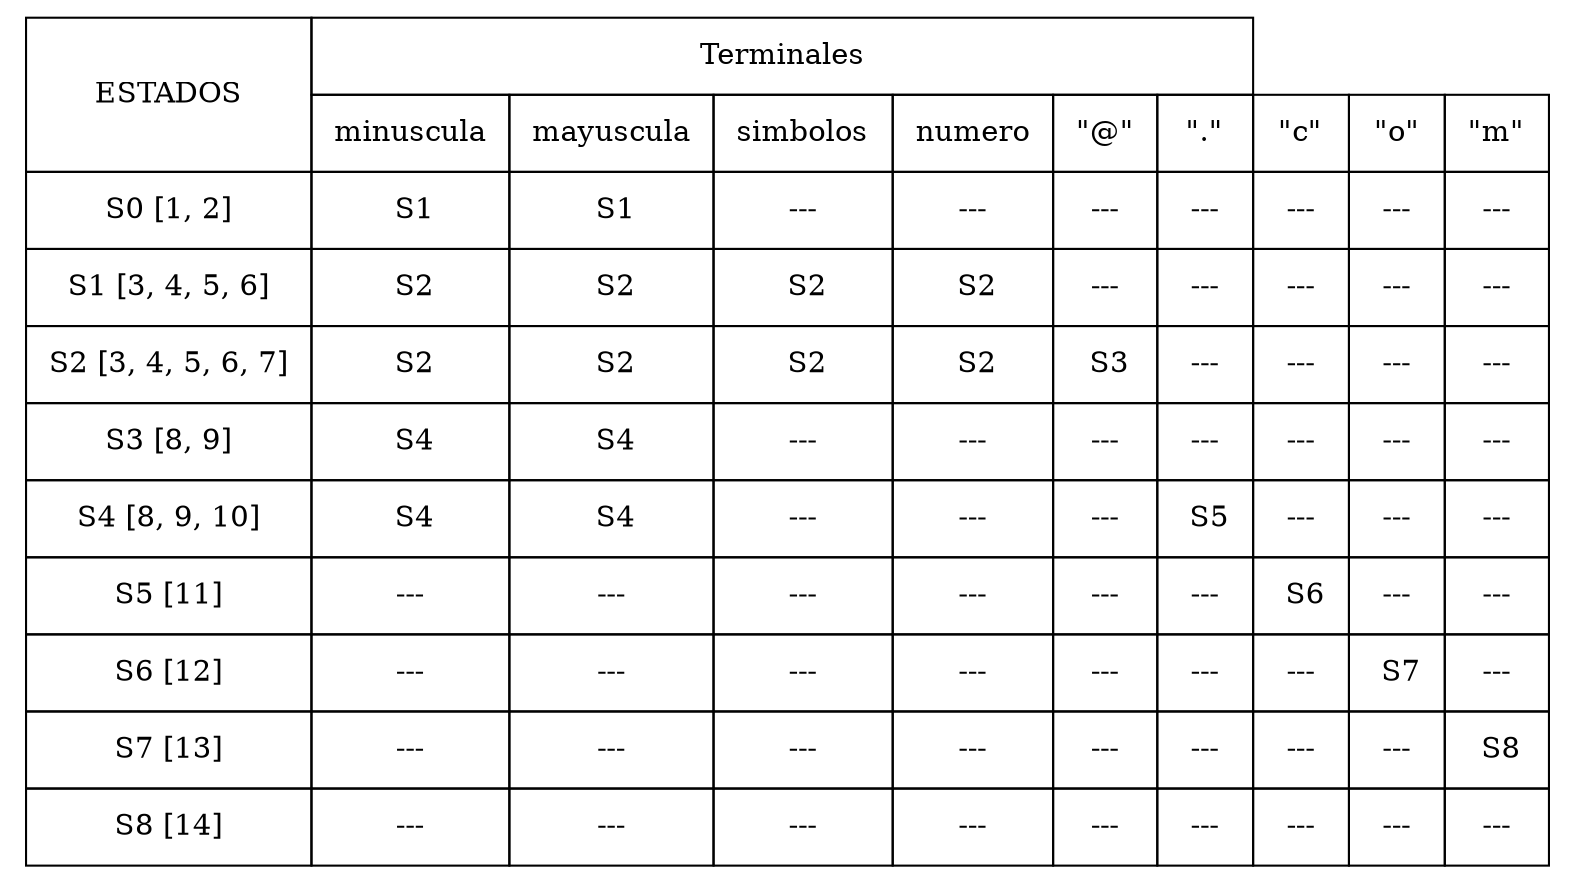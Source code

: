 digraph transitionTable {
n[shape=none label = <
 <TABLE border="0" cellspacing="0" cellpadding="10" style="collapse">
  <TR >
  <TD rowspan="2" colspan="1" border="1">ESTADOS</TD>
  <TD colspan="6" border="1">Terminales</TD>
  </TR>
  <TR>
  <TD border="1">minuscula</TD>
  <TD border="1">mayuscula</TD>
  <TD border="1">simbolos</TD>
  <TD border="1">numero</TD>
  <TD border="1">"@"</TD>
  <TD border="1">"."</TD>
  <TD border="1">"c"</TD>
  <TD border="1">"o"</TD>
  <TD border="1">"m"</TD>
  </TR>
  <TR>
  <TD border="1">S0 [1, 2]</TD>
  <TD border="1"> S1</TD>
  <TD border="1"> S1</TD>
  <TD border="1">---</TD>
  <TD border="1">---</TD>
  <TD border="1">---</TD>
  <TD border="1">---</TD>
  <TD border="1">---</TD>
  <TD border="1">---</TD>
  <TD border="1">---</TD>
  </TR>
  <TR>
  <TD border="1">S1 [3, 4, 5, 6]</TD>
  <TD border="1"> S2</TD>
  <TD border="1"> S2</TD>
  <TD border="1"> S2</TD>
  <TD border="1"> S2</TD>
  <TD border="1">---</TD>
  <TD border="1">---</TD>
  <TD border="1">---</TD>
  <TD border="1">---</TD>
  <TD border="1">---</TD>
  </TR>
  <TR>
  <TD border="1">S2 [3, 4, 5, 6, 7]</TD>
  <TD border="1"> S2</TD>
  <TD border="1"> S2</TD>
  <TD border="1"> S2</TD>
  <TD border="1"> S2</TD>
  <TD border="1"> S3</TD>
  <TD border="1">---</TD>
  <TD border="1">---</TD>
  <TD border="1">---</TD>
  <TD border="1">---</TD>
  </TR>
  <TR>
  <TD border="1">S3 [8, 9]</TD>
  <TD border="1"> S4</TD>
  <TD border="1"> S4</TD>
  <TD border="1">---</TD>
  <TD border="1">---</TD>
  <TD border="1">---</TD>
  <TD border="1">---</TD>
  <TD border="1">---</TD>
  <TD border="1">---</TD>
  <TD border="1">---</TD>
  </TR>
  <TR>
  <TD border="1">S4 [8, 9, 10]</TD>
  <TD border="1"> S4</TD>
  <TD border="1"> S4</TD>
  <TD border="1">---</TD>
  <TD border="1">---</TD>
  <TD border="1">---</TD>
  <TD border="1"> S5</TD>
  <TD border="1">---</TD>
  <TD border="1">---</TD>
  <TD border="1">---</TD>
  </TR>
  <TR>
  <TD border="1">S5 [11]</TD>
  <TD border="1">---</TD>
  <TD border="1">---</TD>
  <TD border="1">---</TD>
  <TD border="1">---</TD>
  <TD border="1">---</TD>
  <TD border="1">---</TD>
  <TD border="1"> S6</TD>
  <TD border="1">---</TD>
  <TD border="1">---</TD>
  </TR>
  <TR>
  <TD border="1">S6 [12]</TD>
  <TD border="1">---</TD>
  <TD border="1">---</TD>
  <TD border="1">---</TD>
  <TD border="1">---</TD>
  <TD border="1">---</TD>
  <TD border="1">---</TD>
  <TD border="1">---</TD>
  <TD border="1"> S7</TD>
  <TD border="1">---</TD>
  </TR>
  <TR>
  <TD border="1">S7 [13]</TD>
  <TD border="1">---</TD>
  <TD border="1">---</TD>
  <TD border="1">---</TD>
  <TD border="1">---</TD>
  <TD border="1">---</TD>
  <TD border="1">---</TD>
  <TD border="1">---</TD>
  <TD border="1">---</TD>
  <TD border="1"> S8</TD>
  </TR>
  <TR>
  <TD border="1">S8 [14]</TD>
  <TD border="1">---</TD>
  <TD border="1">---</TD>
  <TD border="1">---</TD>
  <TD border="1">---</TD>
  <TD border="1">---</TD>
  <TD border="1">---</TD>
  <TD border="1">---</TD>
  <TD border="1">---</TD>
  <TD border="1">---</TD>
  </TR>
 </TABLE>
>];
}